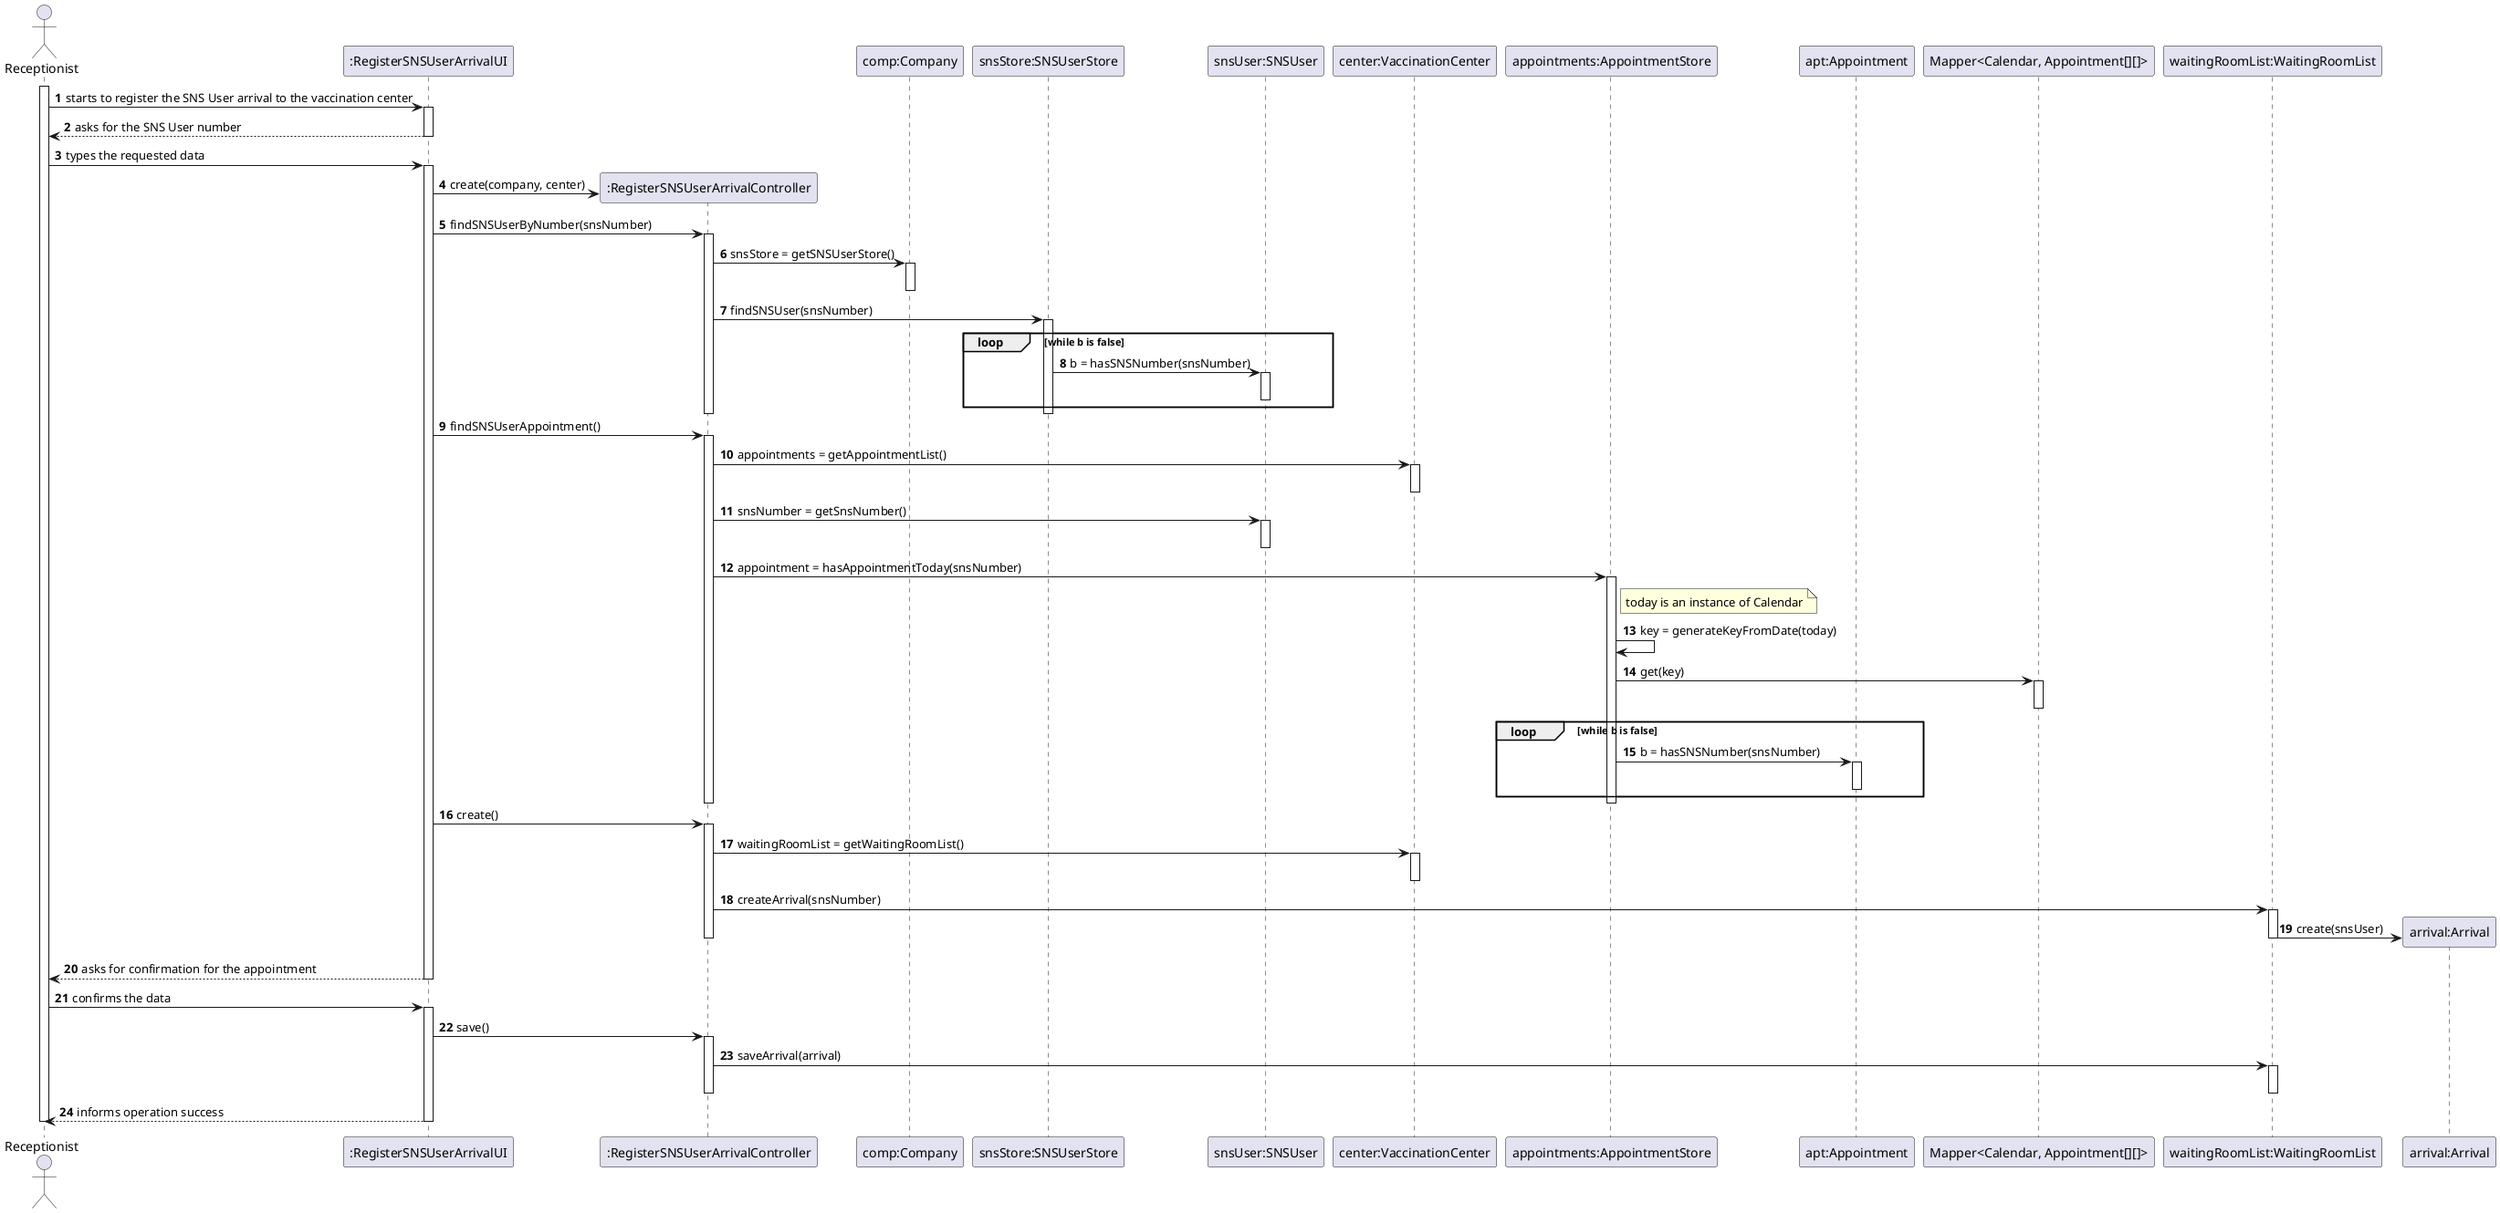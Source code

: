 @startuml
autonumber

actor "Receptionist" as RECEPT

participant ":RegisterSNSUserArrivalUI" as UI
participant ":RegisterSNSUserArrivalController" as CTRL
participant "comp:Company" as COMP
participant "snsStore:SNSUserStore" as SUSTORE
participant "snsUser:SNSUser" as SNSUSER
participant "center:VaccinationCenter" as CENTER
participant "appointments:AppointmentStore" as APPTS
participant "apt:Appointment" as APT
participant "Mapper<Calendar, Appointment[][]>" as MAPPER
participant "waitingRoomList:WaitingRoomList" as WRLST
participant "arrival:Arrival" as ARRIVAL

activate RECEPT
  RECEPT -> UI : starts to register the SNS User arrival to the vaccination center
  activate UI
  
  RECEPT <-- UI : asks for the SNS User number
  deactivate UI

  RECEPT -> UI : types the requested data
  activate UI
    
    UI -> CTRL** : create(company, center)

    UI -> CTRL : findSNSUserByNumber(snsNumber)
    activate CTRL

      CTRL -> COMP : snsStore = getSNSUserStore()
      activate COMP
      deactivate COMP

      CTRL -> SUSTORE : findSNSUser(snsNumber)
      activate SUSTORE
        ' loop for each snsUser
        loop while b is false
          SUSTORE -> SNSUSER : b = hasSNSNumber(snsNumber)
          activate SNSUSER
          ' alt b == true
            ' SUSTORE <-- SNSUSER : return snsUser
          deactivate SNSUSER
          ' end
        end
      deactivate SUSTORE

    deactivate CTRL

    UI -> CTRL : findSNSUserAppointment()
    activate CTRL

      CTRL -> CENTER : appointments = getAppointmentList()
      activate CENTER
      deactivate CENTER

      CTRL -> SNSUSER : snsNumber = getSnsNumber()
      activate SNSUSER
      deactivate SNSUSER

      CTRL -> APPTS : appointment = hasAppointmentToday(snsNumber)
      activate APPTS

        note right of APPTS
          today is an instance of Calendar
        end note
        APPTS -> APPTS : key = generateKeyFromDate(today)
        
        APPTS -> MAPPER : get(key)
        activate MAPPER
        deactivate MAPPER

        ' loop for each appointment
        loop while b is false
          APPTS -> APT : b = hasSNSNumber(snsNumber)
          activate APT
          ' alt b == true
            ' APPTS <-- APT : return apt
          deactivate APT
          ' end
        end

      deactivate APPTS

    deactivate CTRL

    UI -> CTRL : create()
    activate CTRL

      CTRL -> CENTER : waitingRoomList = getWaitingRoomList()
      activate CENTER
      deactivate CENTER

      CTRL -> WRLST : createArrival(snsNumber)
      activate WRLST
        WRLST -> ARRIVAL** : create(snsUser)
      deactivate WRLST

    deactivate CTRL
  
  RECEPT <-- UI : asks for confirmation for the appointment
  deactivate UI

  RECEPT -> UI : confirms the data
  activate UI

    UI -> CTRL : save()
    activate CTRL

      CTRL -> WRLST : saveArrival(arrival)
      activate WRLST
      deactivate WRLST

    deactivate CTRL

  RECEPT <-- UI : informs operation success
  deactivate UI

deactivate RECEPT

@enduml